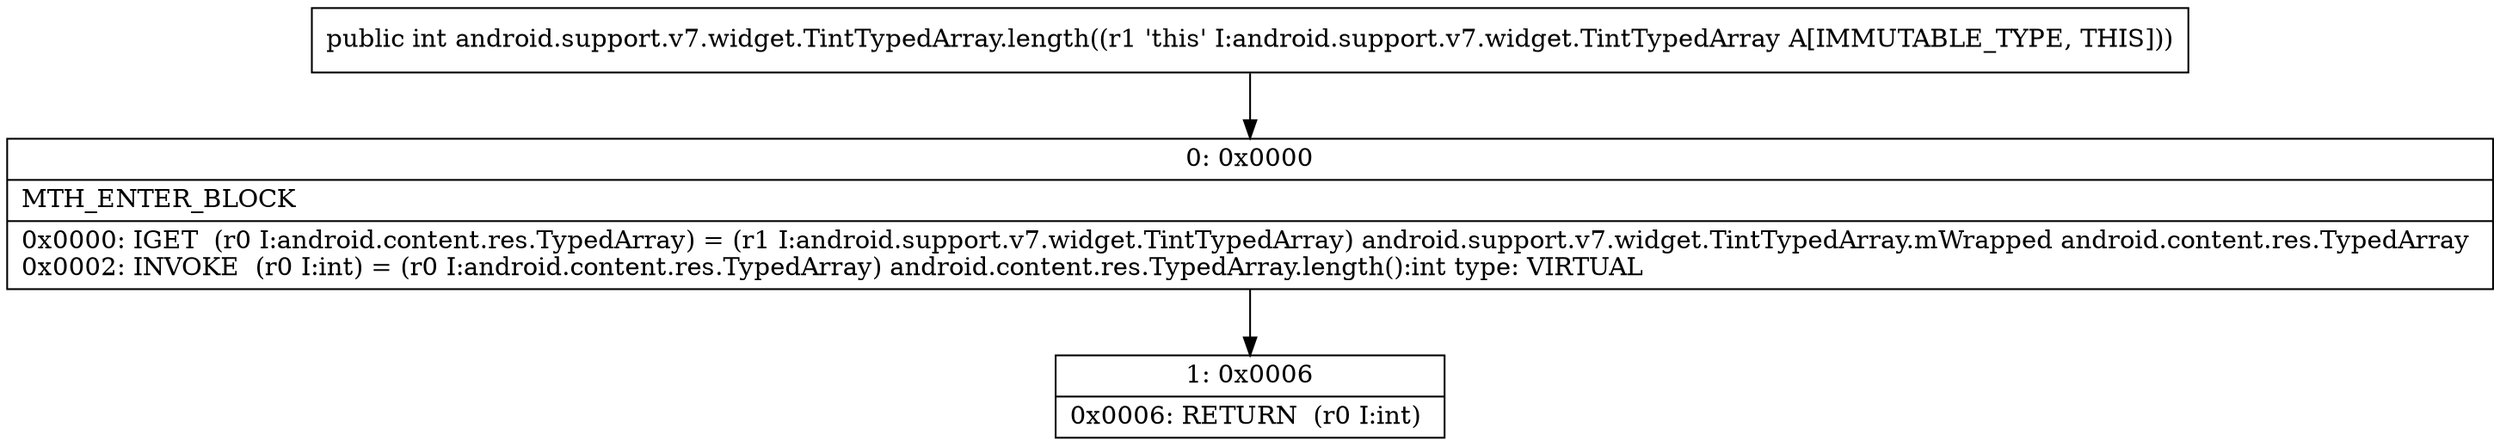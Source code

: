 digraph "CFG forandroid.support.v7.widget.TintTypedArray.length()I" {
Node_0 [shape=record,label="{0\:\ 0x0000|MTH_ENTER_BLOCK\l|0x0000: IGET  (r0 I:android.content.res.TypedArray) = (r1 I:android.support.v7.widget.TintTypedArray) android.support.v7.widget.TintTypedArray.mWrapped android.content.res.TypedArray \l0x0002: INVOKE  (r0 I:int) = (r0 I:android.content.res.TypedArray) android.content.res.TypedArray.length():int type: VIRTUAL \l}"];
Node_1 [shape=record,label="{1\:\ 0x0006|0x0006: RETURN  (r0 I:int) \l}"];
MethodNode[shape=record,label="{public int android.support.v7.widget.TintTypedArray.length((r1 'this' I:android.support.v7.widget.TintTypedArray A[IMMUTABLE_TYPE, THIS])) }"];
MethodNode -> Node_0;
Node_0 -> Node_1;
}


